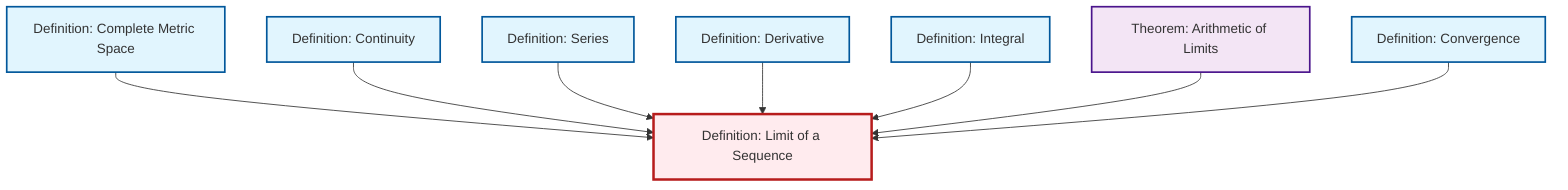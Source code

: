 graph TD
    classDef definition fill:#e1f5fe,stroke:#01579b,stroke-width:2px
    classDef theorem fill:#f3e5f5,stroke:#4a148c,stroke-width:2px
    classDef axiom fill:#fff3e0,stroke:#e65100,stroke-width:2px
    classDef example fill:#e8f5e9,stroke:#1b5e20,stroke-width:2px
    classDef current fill:#ffebee,stroke:#b71c1c,stroke-width:3px
    def-complete-metric-space["Definition: Complete Metric Space"]:::definition
    thm-limit-arithmetic["Theorem: Arithmetic of Limits"]:::theorem
    def-integral["Definition: Integral"]:::definition
    def-continuity["Definition: Continuity"]:::definition
    def-series["Definition: Series"]:::definition
    def-convergence["Definition: Convergence"]:::definition
    def-derivative["Definition: Derivative"]:::definition
    def-limit["Definition: Limit of a Sequence"]:::definition
    def-complete-metric-space --> def-limit
    def-continuity --> def-limit
    def-series --> def-limit
    def-derivative --> def-limit
    def-integral --> def-limit
    thm-limit-arithmetic --> def-limit
    def-convergence --> def-limit
    class def-limit current